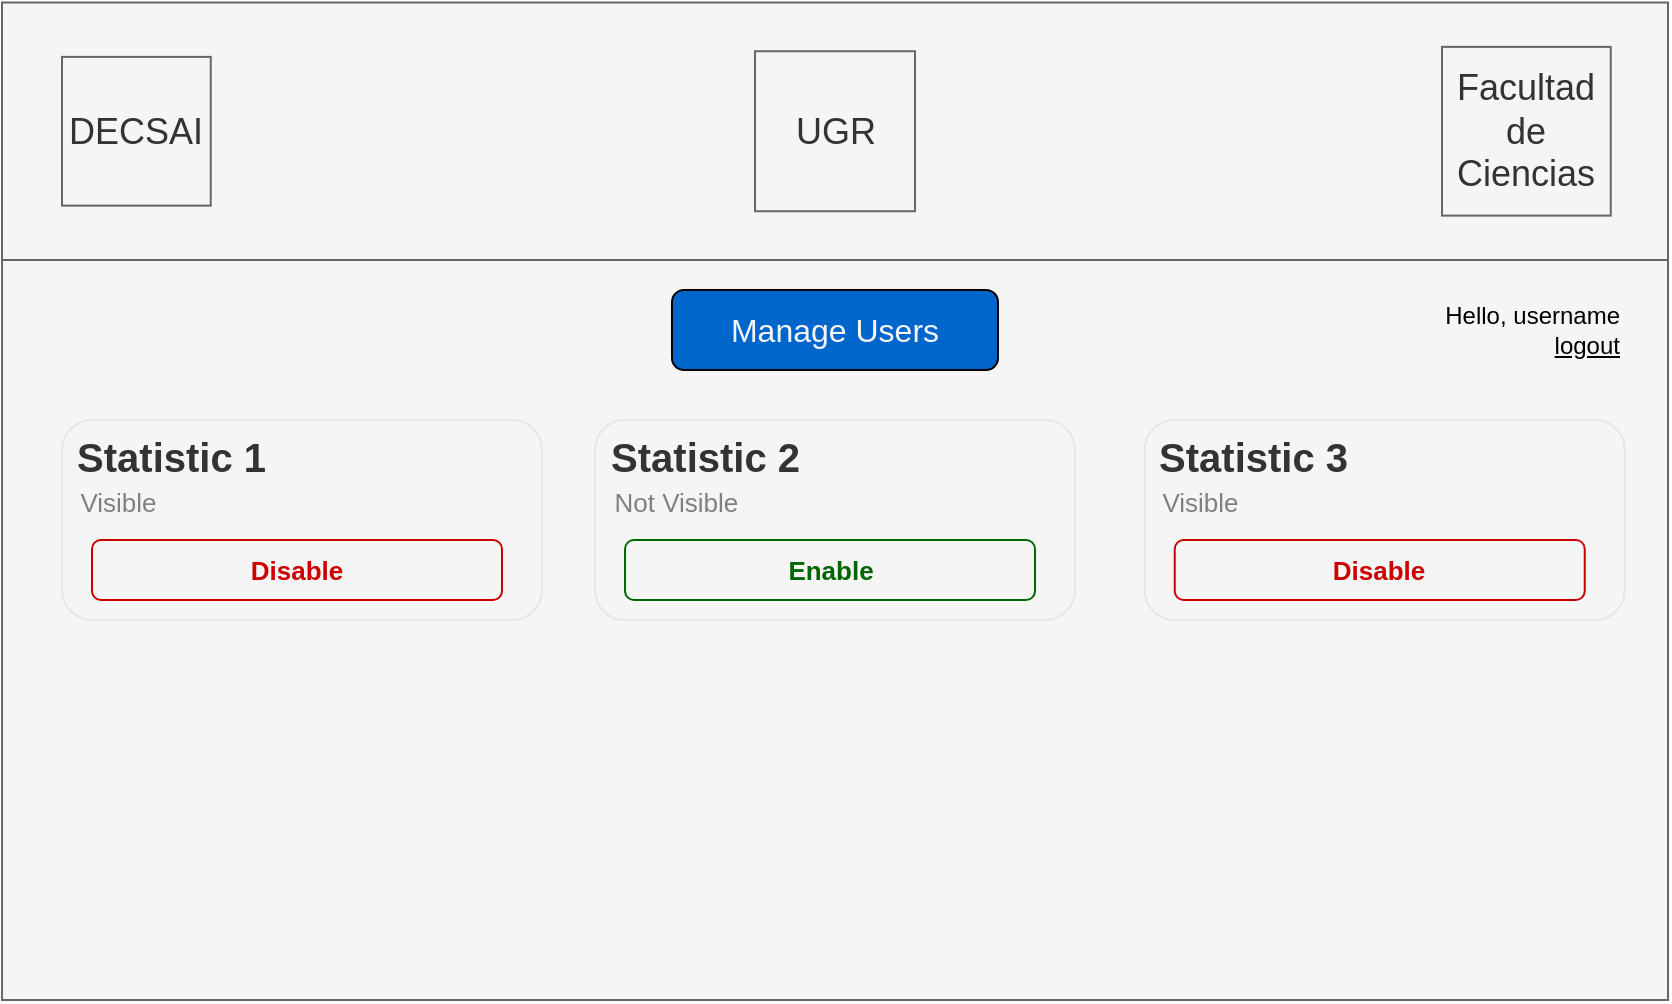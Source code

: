 <mxfile>
    <diagram id="-yKd4-HMBDkQZtuK9eO9" name="Page-1">
        <mxGraphModel dx="1156" dy="533" grid="1" gridSize="10" guides="1" tooltips="1" connect="1" arrows="1" fold="1" page="1" pageScale="1" pageWidth="850" pageHeight="1100" math="0" shadow="0">
            <root>
                <mxCell id="0"/>
                <mxCell id="1" parent="0"/>
                <mxCell id="2" value="" style="rounded=0;whiteSpace=wrap;html=1;fillColor=#f5f5f5;strokeColor=#666666;fontColor=#333333;" parent="1" vertex="1">
                    <mxGeometry x="10" y="181.25" width="833" height="128.75" as="geometry"/>
                </mxCell>
                <mxCell id="6" value="&lt;font style=&quot;font-size: 18px;&quot;&gt;DECSAI&lt;/font&gt;" style="whiteSpace=wrap;html=1;aspect=fixed;fillColor=#f5f5f5;fontColor=#333333;strokeColor=#666666;fontSize=18;" parent="1" vertex="1">
                    <mxGeometry x="40" y="208.44" width="74.37" height="74.37" as="geometry"/>
                </mxCell>
                <mxCell id="7" value="&lt;font style=&quot;font-size: 18px;&quot;&gt;UGR&lt;/font&gt;" style="whiteSpace=wrap;html=1;aspect=fixed;fillColor=#f5f5f5;fontColor=#333333;strokeColor=#666666;fontSize=18;" parent="1" vertex="1">
                    <mxGeometry x="386.5" y="205.63" width="80" height="80" as="geometry"/>
                </mxCell>
                <mxCell id="8" value="&lt;font style=&quot;font-size: 18px;&quot;&gt;Facultad de Ciencias&lt;/font&gt;" style="whiteSpace=wrap;html=1;aspect=fixed;fillColor=#f5f5f5;fontColor=#333333;strokeColor=#666666;" parent="1" vertex="1">
                    <mxGeometry x="730" y="203.44" width="84.37" height="84.37" as="geometry"/>
                </mxCell>
                <mxCell id="9" value="" style="rounded=0;whiteSpace=wrap;html=1;fillColor=#f5f5f5;fontColor=#333333;strokeColor=#666666;movable=1;resizable=1;rotatable=1;deletable=1;editable=1;connectable=1;" parent="1" vertex="1">
                    <mxGeometry x="10.01" y="310" width="833" height="370" as="geometry"/>
                </mxCell>
                <mxCell id="44" value="&lt;font color=&quot;#000000&quot;&gt;Hello, username&lt;br&gt;&lt;div style=&quot;&quot;&gt;&lt;span style=&quot;background-color: initial;&quot;&gt;&lt;u&gt;logout&lt;/u&gt;&lt;/span&gt;&lt;/div&gt;&lt;/font&gt;" style="text;html=1;strokeColor=none;fillColor=none;align=right;verticalAlign=middle;whiteSpace=wrap;rounded=0;" parent="1" vertex="1">
                    <mxGeometry x="721.37" y="330" width="100" height="30" as="geometry"/>
                </mxCell>
                <mxCell id="45" value="&lt;font style=&quot;font-size: 16px;&quot;&gt;Manage Users&lt;/font&gt;" style="rounded=1;whiteSpace=wrap;html=1;fillColor=#0066CC;fontColor=#F5F5F5;" parent="1" vertex="1">
                    <mxGeometry x="345" y="325" width="163" height="40" as="geometry"/>
                </mxCell>
                <mxCell id="46" value="&lt;b style=&quot;font-size: 20px;&quot;&gt;&amp;nbsp;Statistic 1&lt;br&gt;&lt;/b&gt;&lt;font color=&quot;#808080&quot; style=&quot;font-size: 13px;&quot;&gt;&amp;nbsp; Visible&lt;/font&gt;" style="rounded=1;whiteSpace=wrap;html=1;fontSize=16;fillColor=#f5f5f5;fontColor=#333333;strokeColor=#E6E6E6;align=left;verticalAlign=top;" parent="1" vertex="1">
                    <mxGeometry x="40" y="390" width="240" height="100" as="geometry"/>
                </mxCell>
                <mxCell id="47" value="Disable" style="rounded=1;whiteSpace=wrap;html=1;strokeColor=#CC0000;fontSize=13;fontColor=#CC0000;fillColor=#F5F5F5;fontStyle=1" parent="1" vertex="1">
                    <mxGeometry x="55" y="450" width="205" height="30" as="geometry"/>
                </mxCell>
                <mxCell id="50" value="&lt;b style=&quot;font-size: 20px;&quot;&gt;&amp;nbsp;Statistic 2&lt;br&gt;&lt;/b&gt;&lt;font color=&quot;#808080&quot; style=&quot;font-size: 13px;&quot;&gt;&amp;nbsp; Not Visible&lt;/font&gt;" style="rounded=1;whiteSpace=wrap;html=1;fontSize=16;fillColor=#f5f5f5;fontColor=#333333;strokeColor=#E6E6E6;align=left;verticalAlign=top;" parent="1" vertex="1">
                    <mxGeometry x="306.51" y="390" width="240" height="100" as="geometry"/>
                </mxCell>
                <mxCell id="51" value="Enable" style="rounded=1;whiteSpace=wrap;html=1;strokeColor=#006600;fontSize=13;fontColor=#006600;fillColor=#F5F5F5;fontStyle=1" parent="1" vertex="1">
                    <mxGeometry x="321.51" y="450" width="205" height="30" as="geometry"/>
                </mxCell>
                <mxCell id="52" value="&lt;b style=&quot;font-size: 20px;&quot;&gt;&amp;nbsp;Statistic 3&lt;br&gt;&lt;/b&gt;&lt;font color=&quot;#808080&quot; style=&quot;font-size: 13px;&quot;&gt;&amp;nbsp; Visible&lt;/font&gt;" style="rounded=1;whiteSpace=wrap;html=1;fontSize=16;fillColor=#f5f5f5;fontColor=#333333;strokeColor=#E6E6E6;align=left;verticalAlign=top;" parent="1" vertex="1">
                    <mxGeometry x="581.37" y="390" width="240" height="100" as="geometry"/>
                </mxCell>
                <mxCell id="53" value="Disable" style="rounded=1;whiteSpace=wrap;html=1;strokeColor=#CC0000;fontSize=13;fontColor=#CC0000;fillColor=#F5F5F5;fontStyle=1" parent="1" vertex="1">
                    <mxGeometry x="596.37" y="450" width="205" height="30" as="geometry"/>
                </mxCell>
            </root>
        </mxGraphModel>
    </diagram>
</mxfile>